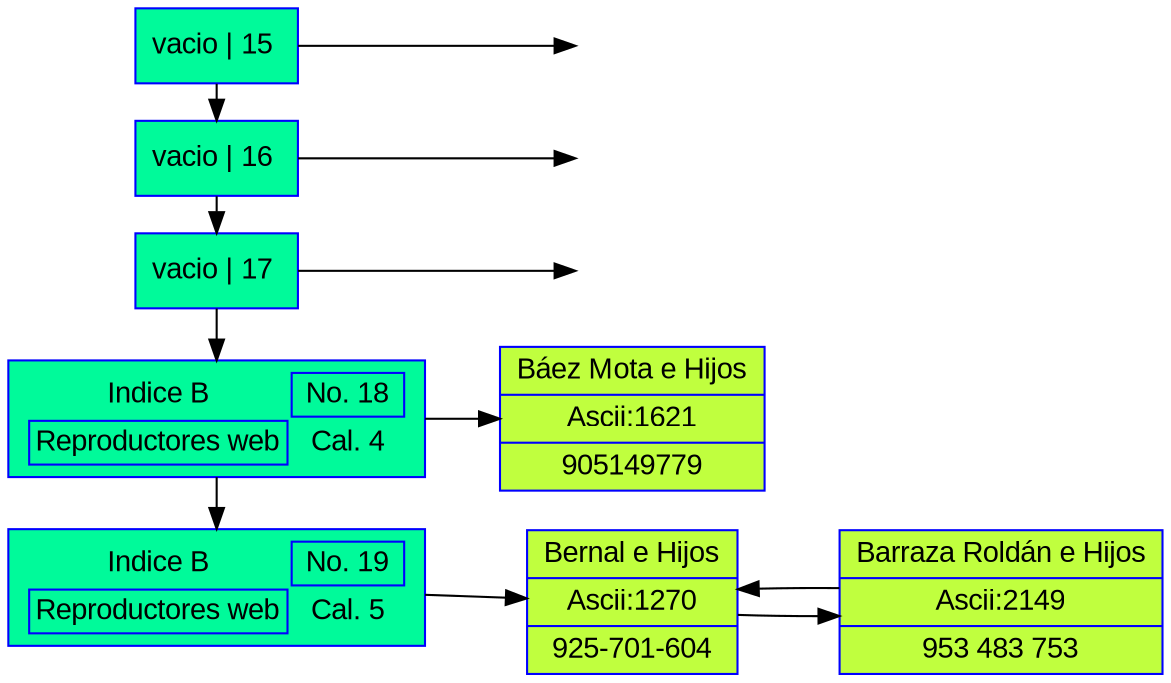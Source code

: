 digraph G{ 
rankdir= "LR" 
node[fontname="Arial" style="filled" shape="box" color="blue" fillcolor="mediumspringgreen"]; 
node15[label="vacio | 15 "]; 
 node15v[label=" ", color="white" fillcolor="white"] 
node15->node15v; 
node16[label="vacio | 16 "]; 
 node16v[label=" ", color="white" fillcolor="white"] 
node16->node16v; 
node17[label="vacio | 17 "]; 
 node17v[label=" ", color="white" fillcolor="white"] 
node17->node17v; 
node18[style="filled" color="blue" fillcolor="mediumspringgreen" label=< 
<TABLE BORDER="0" ALIGN="LEFT"> 
<TR> 
<TD >Indice B</TD> 
<TD BORDER="1"> No. 18 </TD> 
</TR> 
<TR> 
<TD BORDER="1">Reproductores web</TD> 
<TD> Cal. 4 </TD> 
</TR> 
</TABLE> 
>, ]; 
node0xc00032ac80[shape="record" label="Báez Mota e Hijos| Ascii:1621| 905149779 " fillcolor="olivedrab1"]; 
 node18->node0xc00032ac80; 
node19[style="filled" color="blue" fillcolor="mediumspringgreen" label=< 
<TABLE BORDER="0" ALIGN="LEFT"> 
<TR> 
<TD >Indice B</TD> 
<TD BORDER="1"> No. 19 </TD> 
</TR> 
<TR> 
<TD BORDER="1">Reproductores web</TD> 
<TD> Cal. 5 </TD> 
</TR> 
</TABLE> 
>, ]; 
node0xc00032abe0[shape="record" label="Bernal e Hijos| Ascii:1270| 925-701-604 " fillcolor="olivedrab1"]; 
 node0xc00032ad20[shape="record" label="Barraza Roldán e Hijos| Ascii:2149| 953 483 753 " fillcolor="olivedrab1"]; 
 node0xc00032abe0->node0xc00032ad20; 
node0xc00032ad20->node0xc00032abe0; 
node19->node0xc00032abe0; 
{rank="same" ;node15 
;node16
;node17
;node18
;node19
 }
node15 -> node16 
node16 -> node17 
node17 -> node18 
node18 -> node19 
} 
